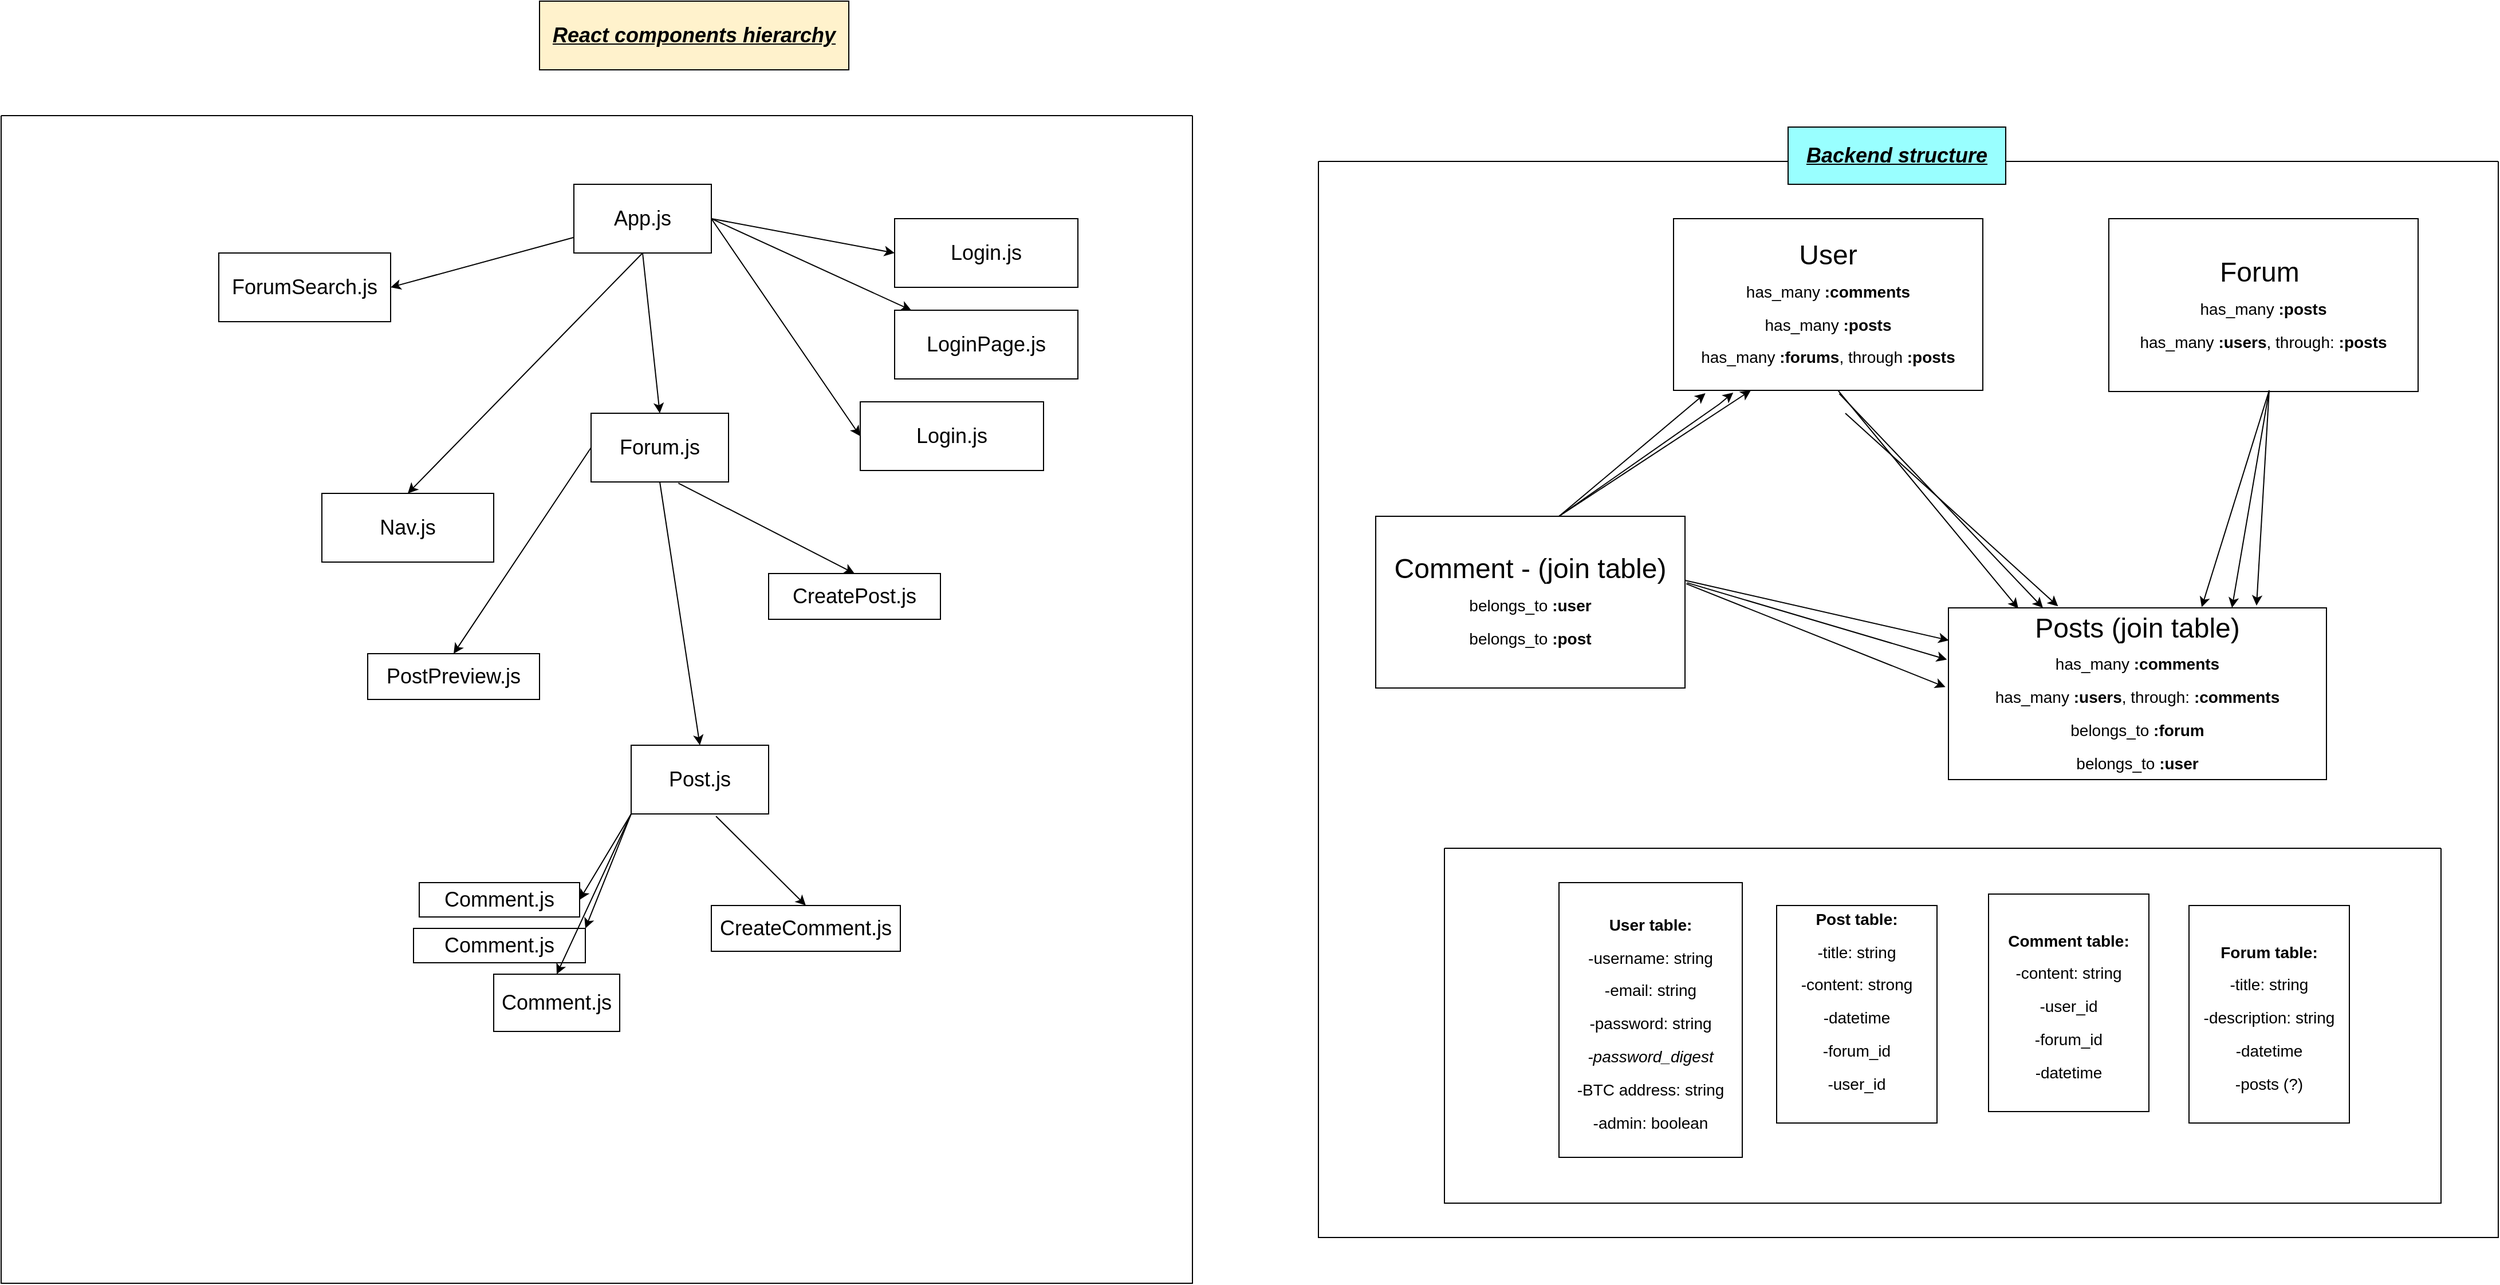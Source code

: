 <mxfile>
    <diagram id="v7XoQloWst_Ytf7YLd7i" name="Page-1">
        <mxGraphModel dx="2522" dy="1908" grid="1" gridSize="10" guides="1" tooltips="1" connect="1" arrows="1" fold="1" page="1" pageScale="1" pageWidth="850" pageHeight="1100" math="0" shadow="0">
            <root>
                <mxCell id="0"/>
                <mxCell id="1" parent="0"/>
                <mxCell id="ZXGESazvP73ezHv82M8u-2" value="&lt;font&gt;Posts (join table)&lt;br style=&quot;font-size: 12px&quot;&gt;&lt;span style=&quot;font-size: 14px&quot;&gt;has_many&amp;nbsp;&lt;/span&gt;&lt;b style=&quot;font-size: 14px&quot;&gt;:comments&lt;br&gt;&lt;/b&gt;&lt;span style=&quot;font-size: 14px&quot;&gt;has_many&amp;nbsp;&lt;/span&gt;&lt;b style=&quot;font-size: 14px&quot;&gt;:users&lt;/b&gt;&lt;span style=&quot;font-size: 14px&quot;&gt;, through:&amp;nbsp;&lt;b&gt;:comments&lt;br&gt;&lt;/b&gt;&lt;/span&gt;&lt;span style=&quot;font-size: 14px&quot;&gt;belongs_to&amp;nbsp;&lt;b&gt;:forum&lt;br&gt;&lt;/b&gt;belongs_to&amp;nbsp;&lt;b&gt;:user&lt;/b&gt;&lt;/span&gt;&lt;/font&gt;&lt;font style=&quot;font-size: 14px&quot;&gt;&lt;b&gt;&lt;br&gt;&lt;/b&gt;&lt;/font&gt;" style="rounded=0;whiteSpace=wrap;html=1;fontSize=24;align=center;" parent="1" vertex="1">
                    <mxGeometry x="320" y="450" width="330" height="150" as="geometry"/>
                </mxCell>
                <mxCell id="ZXGESazvP73ezHv82M8u-3" value="&lt;font&gt;Forum&amp;nbsp;&lt;/font&gt;&lt;br style=&quot;font-size: 12px&quot;&gt;&lt;span style=&quot;font-size: 14px&quot;&gt;has_many&amp;nbsp;&lt;/span&gt;&lt;b style=&quot;font-size: 14px&quot;&gt;:posts&lt;br&gt;&lt;/b&gt;&lt;span style=&quot;font-size: 14px&quot;&gt;has_many&amp;nbsp;&lt;/span&gt;&lt;b style=&quot;font-size: 14px&quot;&gt;:users&lt;/b&gt;&lt;span style=&quot;font-size: 14px&quot;&gt;, through: &lt;b&gt;:posts&lt;/b&gt;&lt;/span&gt;&lt;span style=&quot;font-size: 14px&quot;&gt;&lt;br&gt;&lt;/span&gt;" style="rounded=0;whiteSpace=wrap;html=1;fontSize=24;align=center;" parent="1" vertex="1">
                    <mxGeometry x="460" y="110" width="270" height="151" as="geometry"/>
                </mxCell>
                <mxCell id="ZXGESazvP73ezHv82M8u-5" value="" style="endArrow=classic;html=1;rounded=0;fontSize=24;entryX=0.29;entryY=-0.009;entryDx=0;entryDy=0;entryPerimeter=0;" parent="1" target="ZXGESazvP73ezHv82M8u-2" edge="1">
                    <mxGeometry width="50" height="50" relative="1" as="geometry">
                        <mxPoint x="230" y="280" as="sourcePoint"/>
                        <mxPoint x="290" y="310" as="targetPoint"/>
                    </mxGeometry>
                </mxCell>
                <mxCell id="ZXGESazvP73ezHv82M8u-6" value="" style="endArrow=classic;html=1;rounded=0;fontSize=24;entryX=0.25;entryY=0;entryDx=0;entryDy=0;exitX=0.536;exitY=1.019;exitDx=0;exitDy=0;exitPerimeter=0;" parent="1" source="ZXGESazvP73ezHv82M8u-1" target="ZXGESazvP73ezHv82M8u-2" edge="1">
                    <mxGeometry width="50" height="50" relative="1" as="geometry">
                        <mxPoint x="230" y="280" as="sourcePoint"/>
                        <mxPoint x="379.03" y="370.0" as="targetPoint"/>
                    </mxGeometry>
                </mxCell>
                <mxCell id="ZXGESazvP73ezHv82M8u-7" value="" style="endArrow=classic;html=1;rounded=0;fontSize=24;entryX=0.185;entryY=0.004;entryDx=0;entryDy=0;entryPerimeter=0;exitX=0.533;exitY=1.003;exitDx=0;exitDy=0;exitPerimeter=0;" parent="1" source="ZXGESazvP73ezHv82M8u-1" target="ZXGESazvP73ezHv82M8u-2" edge="1">
                    <mxGeometry width="50" height="50" relative="1" as="geometry">
                        <mxPoint x="230" y="280" as="sourcePoint"/>
                        <mxPoint x="399.03" y="388.95" as="targetPoint"/>
                    </mxGeometry>
                </mxCell>
                <mxCell id="ZXGESazvP73ezHv82M8u-8" value="" style="endArrow=classic;html=1;rounded=0;fontSize=24;entryX=0.67;entryY=-0.004;entryDx=0;entryDy=0;entryPerimeter=0;" parent="1" target="ZXGESazvP73ezHv82M8u-2" edge="1">
                    <mxGeometry width="50" height="50" relative="1" as="geometry">
                        <mxPoint x="600" y="260" as="sourcePoint"/>
                        <mxPoint x="389.03" y="378.95" as="targetPoint"/>
                    </mxGeometry>
                </mxCell>
                <mxCell id="ZXGESazvP73ezHv82M8u-9" value="" style="endArrow=classic;html=1;rounded=0;fontSize=24;entryX=0.815;entryY=-0.013;entryDx=0;entryDy=0;entryPerimeter=0;" parent="1" target="ZXGESazvP73ezHv82M8u-2" edge="1">
                    <mxGeometry width="50" height="50" relative="1" as="geometry">
                        <mxPoint x="600" y="260" as="sourcePoint"/>
                        <mxPoint x="475.16" y="378.05" as="targetPoint"/>
                    </mxGeometry>
                </mxCell>
                <mxCell id="ZXGESazvP73ezHv82M8u-10" value="" style="endArrow=classic;html=1;rounded=0;fontSize=24;entryX=0.75;entryY=0;entryDx=0;entryDy=0;" parent="1" target="ZXGESazvP73ezHv82M8u-2" edge="1">
                    <mxGeometry width="50" height="50" relative="1" as="geometry">
                        <mxPoint x="600" y="260" as="sourcePoint"/>
                        <mxPoint x="485.16" y="388.05" as="targetPoint"/>
                    </mxGeometry>
                </mxCell>
                <mxCell id="ZXGESazvP73ezHv82M8u-11" value="&lt;font style=&quot;font-size: 14px&quot;&gt;&lt;font&gt;&lt;b&gt;User table:&lt;br&gt;&lt;/b&gt;&lt;/font&gt;-username: string&lt;br&gt;-email: string&lt;br&gt;-password: string&lt;br&gt;&lt;i&gt;-password_digest&lt;/i&gt;&lt;br&gt;-BTC address: string&lt;br&gt;-admin: boolean&lt;br&gt;&lt;/font&gt;" style="rounded=0;whiteSpace=wrap;html=1;fontSize=24;" parent="1" vertex="1">
                    <mxGeometry x="-20" y="690" width="160" height="240" as="geometry"/>
                </mxCell>
                <mxCell id="ZXGESazvP73ezHv82M8u-13" value="Comment - (join table)&lt;br style=&quot;font-size: 12px&quot;&gt;&lt;font style=&quot;font-size: 14px&quot;&gt;belongs_to&amp;nbsp;&lt;b&gt;:user&lt;br&gt;&lt;/b&gt;belongs_to&amp;nbsp;&lt;b&gt;:post&lt;/b&gt;&lt;/font&gt;&lt;span style=&quot;font-size: 14px&quot;&gt;&lt;br&gt;&lt;/span&gt;" style="rounded=0;whiteSpace=wrap;html=1;fontSize=24;align=center;" parent="1" vertex="1">
                    <mxGeometry x="-180" y="370" width="270" height="150" as="geometry"/>
                </mxCell>
                <mxCell id="ZXGESazvP73ezHv82M8u-14" value="" style="endArrow=classic;html=1;rounded=0;fontSize=14;entryX=0.193;entryY=1.013;entryDx=0;entryDy=0;entryPerimeter=0;" parent="1" target="ZXGESazvP73ezHv82M8u-1" edge="1">
                    <mxGeometry width="50" height="50" relative="1" as="geometry">
                        <mxPoint x="-20" y="370" as="sourcePoint"/>
                        <mxPoint x="30" y="320" as="targetPoint"/>
                        <Array as="points">
                            <mxPoint x="120" y="272"/>
                        </Array>
                    </mxGeometry>
                </mxCell>
                <mxCell id="ZXGESazvP73ezHv82M8u-15" value="" style="endArrow=classic;html=1;rounded=0;fontSize=14;entryX=0.25;entryY=1;entryDx=0;entryDy=0;" parent="1" target="ZXGESazvP73ezHv82M8u-1" edge="1">
                    <mxGeometry width="50" height="50" relative="1" as="geometry">
                        <mxPoint x="-20" y="370" as="sourcePoint"/>
                        <mxPoint x="132.11" y="291.95" as="targetPoint"/>
                    </mxGeometry>
                </mxCell>
                <mxCell id="ZXGESazvP73ezHv82M8u-16" value="" style="endArrow=classic;html=1;rounded=0;fontSize=14;entryX=0.103;entryY=1.017;entryDx=0;entryDy=0;entryPerimeter=0;" parent="1" target="ZXGESazvP73ezHv82M8u-1" edge="1">
                    <mxGeometry width="50" height="50" relative="1" as="geometry">
                        <mxPoint x="-20" y="370" as="sourcePoint"/>
                        <mxPoint x="100" y="270" as="targetPoint"/>
                    </mxGeometry>
                </mxCell>
                <mxCell id="ZXGESazvP73ezHv82M8u-17" value="" style="endArrow=classic;html=1;rounded=0;fontSize=14;exitX=1;exitY=0.373;exitDx=0;exitDy=0;exitPerimeter=0;entryX=0.001;entryY=0.189;entryDx=0;entryDy=0;entryPerimeter=0;" parent="1" source="ZXGESazvP73ezHv82M8u-13" target="ZXGESazvP73ezHv82M8u-2" edge="1">
                    <mxGeometry width="50" height="50" relative="1" as="geometry">
                        <mxPoint x="10" y="400" as="sourcePoint"/>
                        <mxPoint x="268" y="410" as="targetPoint"/>
                    </mxGeometry>
                </mxCell>
                <mxCell id="ZXGESazvP73ezHv82M8u-18" value="" style="endArrow=classic;html=1;rounded=0;fontSize=14;entryX=-0.004;entryY=0.301;entryDx=0;entryDy=0;entryPerimeter=0;exitX=1.007;exitY=0.387;exitDx=0;exitDy=0;exitPerimeter=0;" parent="1" source="ZXGESazvP73ezHv82M8u-13" target="ZXGESazvP73ezHv82M8u-2" edge="1">
                    <mxGeometry width="50" height="50" relative="1" as="geometry">
                        <mxPoint x="100" y="435.95" as="sourcePoint"/>
                        <mxPoint x="278.02" y="403.05" as="targetPoint"/>
                    </mxGeometry>
                </mxCell>
                <mxCell id="ZXGESazvP73ezHv82M8u-19" value="" style="endArrow=classic;html=1;rounded=0;fontSize=14;entryX=-0.008;entryY=0.461;entryDx=0;entryDy=0;entryPerimeter=0;exitX=1.004;exitY=0.393;exitDx=0;exitDy=0;exitPerimeter=0;" parent="1" source="ZXGESazvP73ezHv82M8u-13" target="ZXGESazvP73ezHv82M8u-2" edge="1">
                    <mxGeometry width="50" height="50" relative="1" as="geometry">
                        <mxPoint x="110" y="445.95" as="sourcePoint"/>
                        <mxPoint x="288.02" y="413.05" as="targetPoint"/>
                    </mxGeometry>
                </mxCell>
                <mxCell id="ZXGESazvP73ezHv82M8u-23" value="" style="swimlane;startSize=0;fontSize=14;" parent="1" vertex="1">
                    <mxGeometry x="-120" y="660" width="870" height="310" as="geometry"/>
                </mxCell>
                <mxCell id="ZXGESazvP73ezHv82M8u-25" value="" style="swimlane;startSize=0;fontSize=14;" parent="1" vertex="1">
                    <mxGeometry x="-230" y="60" width="1030" height="940" as="geometry"/>
                </mxCell>
                <mxCell id="ZXGESazvP73ezHv82M8u-21" value="&lt;font style=&quot;font-size: 14px&quot;&gt;&lt;font&gt;&lt;b&gt;Post table:&lt;br&gt;&lt;/b&gt;&lt;/font&gt;-title: string&lt;br&gt;-content: strong&lt;br&gt;-datetime&lt;br&gt;-forum_id&lt;br&gt;-user_id&lt;br&gt;&lt;br&gt;&lt;/font&gt;" style="rounded=0;whiteSpace=wrap;html=1;fontSize=24;" parent="ZXGESazvP73ezHv82M8u-25" vertex="1">
                    <mxGeometry x="400" y="650" width="140" height="190" as="geometry"/>
                </mxCell>
                <mxCell id="ZXGESazvP73ezHv82M8u-20" value="&lt;font style=&quot;font-size: 14px&quot;&gt;&lt;font&gt;&lt;b&gt;Forum table:&lt;br&gt;&lt;/b&gt;&lt;/font&gt;-title: string&lt;br&gt;-description: string&lt;br&gt;-datetime&lt;br&gt;-posts (?)&lt;br&gt;&lt;/font&gt;" style="rounded=0;whiteSpace=wrap;html=1;fontSize=24;" parent="ZXGESazvP73ezHv82M8u-25" vertex="1">
                    <mxGeometry x="760" y="650" width="140" height="190" as="geometry"/>
                </mxCell>
                <mxCell id="ZXGESazvP73ezHv82M8u-12" value="&lt;font style=&quot;font-size: 14px&quot;&gt;&lt;font&gt;&lt;b&gt;Comment table:&lt;br&gt;&lt;/b&gt;&lt;/font&gt;-content: string&lt;br&gt;-user_id&lt;br&gt;-forum_id&lt;br&gt;-datetime&lt;br&gt;&lt;/font&gt;" style="rounded=0;whiteSpace=wrap;html=1;fontSize=24;" parent="ZXGESazvP73ezHv82M8u-25" vertex="1">
                    <mxGeometry x="585" y="640" width="140" height="190" as="geometry"/>
                </mxCell>
                <mxCell id="ZXGESazvP73ezHv82M8u-1" value="&lt;font&gt;User&lt;/font&gt;&lt;br style=&quot;font-size: 12px&quot;&gt;&lt;font style=&quot;font-size: 14px&quot;&gt;has_many&amp;nbsp;&lt;b&gt;:comments&lt;/b&gt;&lt;br&gt;has_many &lt;b&gt;:posts&lt;br&gt;&lt;/b&gt;has_many&amp;nbsp;&lt;b&gt;:forums&lt;/b&gt;, through &lt;b&gt;:posts&lt;/b&gt;&lt;b&gt;&lt;br&gt;&lt;/b&gt;&lt;/font&gt;" style="rounded=0;whiteSpace=wrap;html=1;fontSize=24;align=center;" parent="ZXGESazvP73ezHv82M8u-25" vertex="1">
                    <mxGeometry x="310" y="50" width="270" height="150" as="geometry"/>
                </mxCell>
                <mxCell id="ZXGESazvP73ezHv82M8u-27" value="&lt;font style=&quot;font-size: 18px&quot;&gt;&lt;u&gt;&lt;i&gt;&lt;b&gt;Backend structure&lt;/b&gt;&lt;/i&gt;&lt;/u&gt;&lt;/font&gt;" style="rounded=0;whiteSpace=wrap;html=1;fontSize=14;fillColor=#99FFFF;" parent="1" vertex="1">
                    <mxGeometry x="180" y="30" width="190" height="50" as="geometry"/>
                </mxCell>
                <mxCell id="ZXGESazvP73ezHv82M8u-79" value="" style="swimlane;startSize=0;fontSize=12;fillColor=#FFFFCC;" parent="1" vertex="1">
                    <mxGeometry x="-1380" y="20" width="1040" height="1020" as="geometry"/>
                </mxCell>
                <mxCell id="3" value="" style="edgeStyle=none;html=1;exitX=1;exitY=0.5;exitDx=0;exitDy=0;" edge="1" parent="ZXGESazvP73ezHv82M8u-79" source="ZXGESazvP73ezHv82M8u-24" target="2">
                    <mxGeometry relative="1" as="geometry"/>
                </mxCell>
                <mxCell id="ZXGESazvP73ezHv82M8u-24" value="&lt;font style=&quot;font-size: 18px&quot;&gt;App.js&lt;/font&gt;" style="rounded=0;whiteSpace=wrap;html=1;fontSize=14;" parent="ZXGESazvP73ezHv82M8u-79" vertex="1">
                    <mxGeometry x="500" y="60" width="120" height="60" as="geometry"/>
                </mxCell>
                <mxCell id="ZXGESazvP73ezHv82M8u-50" value="&lt;span style=&quot;font-size: 18px&quot;&gt;Comment.js&lt;/span&gt;" style="rounded=0;whiteSpace=wrap;html=1;fontSize=14;" parent="ZXGESazvP73ezHv82M8u-79" vertex="1">
                    <mxGeometry x="430" y="750" width="110" height="50" as="geometry"/>
                </mxCell>
                <mxCell id="ZXGESazvP73ezHv82M8u-84" value="&lt;span style=&quot;font-size: 18px&quot;&gt;Login.js&lt;/span&gt;" style="rounded=0;whiteSpace=wrap;html=1;fontSize=14;" parent="ZXGESazvP73ezHv82M8u-79" vertex="1">
                    <mxGeometry x="780" y="90" width="160" height="60" as="geometry"/>
                </mxCell>
                <mxCell id="ZXGESazvP73ezHv82M8u-89" value="" style="endArrow=classic;html=1;rounded=0;fontSize=12;entryX=0;entryY=0.5;entryDx=0;entryDy=0;exitX=1;exitY=0.5;exitDx=0;exitDy=0;" parent="ZXGESazvP73ezHv82M8u-79" source="ZXGESazvP73ezHv82M8u-24" target="ZXGESazvP73ezHv82M8u-84" edge="1">
                    <mxGeometry width="50" height="50" relative="1" as="geometry">
                        <mxPoint x="500" y="130" as="sourcePoint"/>
                        <mxPoint x="370.96" y="204" as="targetPoint"/>
                    </mxGeometry>
                </mxCell>
                <mxCell id="ZXGESazvP73ezHv82M8u-61" value="&lt;font style=&quot;font-size: 18px&quot;&gt;CreateComment.js&lt;br&gt;&lt;/font&gt;" style="rounded=0;whiteSpace=wrap;html=1;fontSize=14;" parent="ZXGESazvP73ezHv82M8u-79" vertex="1">
                    <mxGeometry x="620" y="690" width="165" height="40" as="geometry"/>
                </mxCell>
                <mxCell id="2" value="&lt;span style=&quot;font-size: 18px&quot;&gt;LoginPage.js&lt;/span&gt;" style="rounded=0;whiteSpace=wrap;html=1;fontSize=14;" vertex="1" parent="ZXGESazvP73ezHv82M8u-79">
                    <mxGeometry x="780" y="170" width="160" height="60" as="geometry"/>
                </mxCell>
                <mxCell id="ZXGESazvP73ezHv82M8u-36" value="&lt;span style=&quot;font-size: 18px&quot;&gt;ForumSearch.js&lt;/span&gt;" style="rounded=0;whiteSpace=wrap;html=1;fontSize=14;" parent="ZXGESazvP73ezHv82M8u-79" vertex="1">
                    <mxGeometry x="190" y="120" width="150" height="60" as="geometry"/>
                </mxCell>
                <mxCell id="ZXGESazvP73ezHv82M8u-69" value="" style="endArrow=classic;html=1;rounded=0;fontSize=12;entryX=1;entryY=0.5;entryDx=0;entryDy=0;" parent="ZXGESazvP73ezHv82M8u-79" source="ZXGESazvP73ezHv82M8u-24" target="ZXGESazvP73ezHv82M8u-36" edge="1">
                    <mxGeometry width="50" height="50" relative="1" as="geometry">
                        <mxPoint x="650" y="460" as="sourcePoint"/>
                        <mxPoint x="380" y="400" as="targetPoint"/>
                    </mxGeometry>
                </mxCell>
                <mxCell id="20" value="&lt;span style=&quot;font-size: 18px&quot;&gt;Nav.js&lt;/span&gt;" style="rounded=0;whiteSpace=wrap;html=1;fontSize=14;" vertex="1" parent="ZXGESazvP73ezHv82M8u-79">
                    <mxGeometry x="280" y="330" width="150" height="60" as="geometry"/>
                </mxCell>
                <mxCell id="21" value="" style="endArrow=classic;html=1;rounded=0;fontSize=12;entryX=0.5;entryY=0;entryDx=0;entryDy=0;exitX=0.5;exitY=1;exitDx=0;exitDy=0;" edge="1" parent="ZXGESazvP73ezHv82M8u-79" source="ZXGESazvP73ezHv82M8u-24" target="20">
                    <mxGeometry width="50" height="50" relative="1" as="geometry">
                        <mxPoint x="529.688" y="130" as="sourcePoint"/>
                        <mxPoint x="355" y="260" as="targetPoint"/>
                    </mxGeometry>
                </mxCell>
                <mxCell id="ZXGESazvP73ezHv82M8u-30" value="&lt;font style=&quot;font-size: 18px&quot;&gt;Forum.js&lt;/font&gt;" style="rounded=0;whiteSpace=wrap;html=1;fontSize=14;" parent="ZXGESazvP73ezHv82M8u-79" vertex="1">
                    <mxGeometry x="515" y="260" width="120" height="60" as="geometry"/>
                </mxCell>
                <mxCell id="ZXGESazvP73ezHv82M8u-58" value="" style="endArrow=classic;html=1;rounded=0;fontSize=18;entryX=0.5;entryY=0;entryDx=0;entryDy=0;exitX=0.5;exitY=1;exitDx=0;exitDy=0;" parent="ZXGESazvP73ezHv82M8u-79" source="ZXGESazvP73ezHv82M8u-24" target="ZXGESazvP73ezHv82M8u-30" edge="1">
                    <mxGeometry width="50" height="50" relative="1" as="geometry">
                        <mxPoint x="475" y="300" as="sourcePoint"/>
                        <mxPoint x="525" y="250" as="targetPoint"/>
                    </mxGeometry>
                </mxCell>
                <mxCell id="22" value="&lt;font style=&quot;font-size: 18px&quot;&gt;CreatePost.js&lt;br&gt;&lt;/font&gt;" style="rounded=0;whiteSpace=wrap;html=1;fontSize=14;" vertex="1" parent="ZXGESazvP73ezHv82M8u-79">
                    <mxGeometry x="670" y="400" width="150" height="40" as="geometry"/>
                </mxCell>
                <mxCell id="23" value="" style="endArrow=classic;html=1;rounded=0;fontSize=18;exitX=0.635;exitY=1.017;exitDx=0;exitDy=0;entryX=0.5;entryY=0;entryDx=0;entryDy=0;exitPerimeter=0;" edge="1" parent="ZXGESazvP73ezHv82M8u-79" source="ZXGESazvP73ezHv82M8u-30" target="22">
                    <mxGeometry width="50" height="50" relative="1" as="geometry">
                        <mxPoint x="525.0" y="300" as="sourcePoint"/>
                        <mxPoint x="500.0" y="520" as="targetPoint"/>
                    </mxGeometry>
                </mxCell>
                <mxCell id="ZXGESazvP73ezHv82M8u-54" value="&lt;font style=&quot;font-size: 18px&quot;&gt;PostPreview.js&lt;br&gt;&lt;/font&gt;" style="rounded=0;whiteSpace=wrap;html=1;fontSize=14;" parent="ZXGESazvP73ezHv82M8u-79" vertex="1">
                    <mxGeometry x="320" y="470" width="150" height="40" as="geometry"/>
                </mxCell>
                <mxCell id="ZXGESazvP73ezHv82M8u-57" value="" style="endArrow=classic;html=1;rounded=0;fontSize=18;exitX=0;exitY=0.5;exitDx=0;exitDy=0;entryX=0.5;entryY=0;entryDx=0;entryDy=0;" parent="ZXGESazvP73ezHv82M8u-79" source="ZXGESazvP73ezHv82M8u-30" target="ZXGESazvP73ezHv82M8u-54" edge="1">
                    <mxGeometry width="50" height="50" relative="1" as="geometry">
                        <mxPoint x="470" y="430" as="sourcePoint"/>
                        <mxPoint x="520" y="380" as="targetPoint"/>
                    </mxGeometry>
                </mxCell>
                <mxCell id="ZXGESazvP73ezHv82M8u-51" value="&lt;font style=&quot;font-size: 18px&quot;&gt;Comment.js&lt;/font&gt;" style="rounded=0;whiteSpace=wrap;html=1;fontSize=14;" parent="ZXGESazvP73ezHv82M8u-79" vertex="1">
                    <mxGeometry x="365" y="670" width="140" height="30" as="geometry"/>
                </mxCell>
                <mxCell id="ZXGESazvP73ezHv82M8u-48" value="&lt;span style=&quot;font-size: 18px&quot;&gt;Comment.js&lt;/span&gt;" style="rounded=0;whiteSpace=wrap;html=1;fontSize=14;" parent="ZXGESazvP73ezHv82M8u-79" vertex="1">
                    <mxGeometry x="360" y="710" width="150" height="30" as="geometry"/>
                </mxCell>
                <mxCell id="ZXGESazvP73ezHv82M8u-42" value="&lt;font style=&quot;font-size: 18px&quot;&gt;Post.js&lt;/font&gt;" style="rounded=0;whiteSpace=wrap;html=1;fontSize=14;" parent="ZXGESazvP73ezHv82M8u-79" vertex="1">
                    <mxGeometry x="550" y="550" width="120" height="60" as="geometry"/>
                </mxCell>
                <mxCell id="ZXGESazvP73ezHv82M8u-49" value="" style="endArrow=classic;html=1;rounded=0;fontSize=18;exitX=0;exitY=1;exitDx=0;exitDy=0;entryX=1;entryY=0;entryDx=0;entryDy=0;" parent="ZXGESazvP73ezHv82M8u-79" source="ZXGESazvP73ezHv82M8u-42" target="ZXGESazvP73ezHv82M8u-48" edge="1">
                    <mxGeometry width="50" height="50" relative="1" as="geometry">
                        <mxPoint x="350" y="690" as="sourcePoint"/>
                        <mxPoint x="400" y="640" as="targetPoint"/>
                    </mxGeometry>
                </mxCell>
                <mxCell id="ZXGESazvP73ezHv82M8u-52" value="" style="endArrow=classic;html=1;rounded=0;fontSize=18;exitX=0;exitY=1;exitDx=0;exitDy=0;entryX=0.5;entryY=0;entryDx=0;entryDy=0;" parent="ZXGESazvP73ezHv82M8u-79" source="ZXGESazvP73ezHv82M8u-42" target="ZXGESazvP73ezHv82M8u-50" edge="1">
                    <mxGeometry width="50" height="50" relative="1" as="geometry">
                        <mxPoint x="420" y="660" as="sourcePoint"/>
                        <mxPoint x="350" y="690" as="targetPoint"/>
                    </mxGeometry>
                </mxCell>
                <mxCell id="ZXGESazvP73ezHv82M8u-53" value="" style="endArrow=classic;html=1;rounded=0;fontSize=18;entryX=1;entryY=0.5;entryDx=0;entryDy=0;exitX=0;exitY=1;exitDx=0;exitDy=0;" parent="ZXGESazvP73ezHv82M8u-79" source="ZXGESazvP73ezHv82M8u-42" target="ZXGESazvP73ezHv82M8u-51" edge="1">
                    <mxGeometry width="50" height="50" relative="1" as="geometry">
                        <mxPoint x="390" y="640" as="sourcePoint"/>
                        <mxPoint x="360" y="700" as="targetPoint"/>
                    </mxGeometry>
                </mxCell>
                <mxCell id="ZXGESazvP73ezHv82M8u-59" value="" style="endArrow=classic;html=1;rounded=0;fontSize=18;exitX=0.5;exitY=1;exitDx=0;exitDy=0;entryX=0.5;entryY=0;entryDx=0;entryDy=0;" parent="ZXGESazvP73ezHv82M8u-79" source="ZXGESazvP73ezHv82M8u-30" target="ZXGESazvP73ezHv82M8u-42" edge="1">
                    <mxGeometry width="50" height="50" relative="1" as="geometry">
                        <mxPoint x="530" y="510" as="sourcePoint"/>
                        <mxPoint x="580" y="460" as="targetPoint"/>
                    </mxGeometry>
                </mxCell>
                <mxCell id="ZXGESazvP73ezHv82M8u-74" value="" style="endArrow=classic;html=1;rounded=0;fontSize=12;exitX=0.617;exitY=1.033;exitDx=0;exitDy=0;entryX=0.5;entryY=0;entryDx=0;entryDy=0;exitPerimeter=0;" parent="ZXGESazvP73ezHv82M8u-79" source="ZXGESazvP73ezHv82M8u-42" target="ZXGESazvP73ezHv82M8u-61" edge="1">
                    <mxGeometry width="50" height="50" relative="1" as="geometry">
                        <mxPoint x="685" y="560" as="sourcePoint"/>
                        <mxPoint x="750" y="660" as="targetPoint"/>
                    </mxGeometry>
                </mxCell>
                <mxCell id="26" value="&lt;span style=&quot;font-size: 18px&quot;&gt;Login.js&lt;/span&gt;" style="rounded=0;whiteSpace=wrap;html=1;fontSize=14;" vertex="1" parent="ZXGESazvP73ezHv82M8u-79">
                    <mxGeometry x="750" y="250" width="160" height="60" as="geometry"/>
                </mxCell>
                <mxCell id="27" value="" style="edgeStyle=none;html=1;entryX=0;entryY=0.5;entryDx=0;entryDy=0;exitX=1;exitY=0.5;exitDx=0;exitDy=0;" edge="1" parent="ZXGESazvP73ezHv82M8u-79" source="ZXGESazvP73ezHv82M8u-24" target="26">
                    <mxGeometry relative="1" as="geometry">
                        <mxPoint x="620" y="150" as="sourcePoint"/>
                        <mxPoint x="780" y="208.667" as="targetPoint"/>
                    </mxGeometry>
                </mxCell>
                <mxCell id="ZXGESazvP73ezHv82M8u-26" value="&lt;font style=&quot;font-size: 18px&quot;&gt;&lt;b&gt;&lt;u&gt;&lt;i&gt;React components hierarchy&lt;/i&gt;&lt;/u&gt;&lt;/b&gt;&lt;/font&gt;" style="rounded=0;whiteSpace=wrap;html=1;fontSize=14;fillColor=#FFF2CC;" parent="1" vertex="1">
                    <mxGeometry x="-910" y="-80" width="270" height="60" as="geometry"/>
                </mxCell>
            </root>
        </mxGraphModel>
    </diagram>
</mxfile>